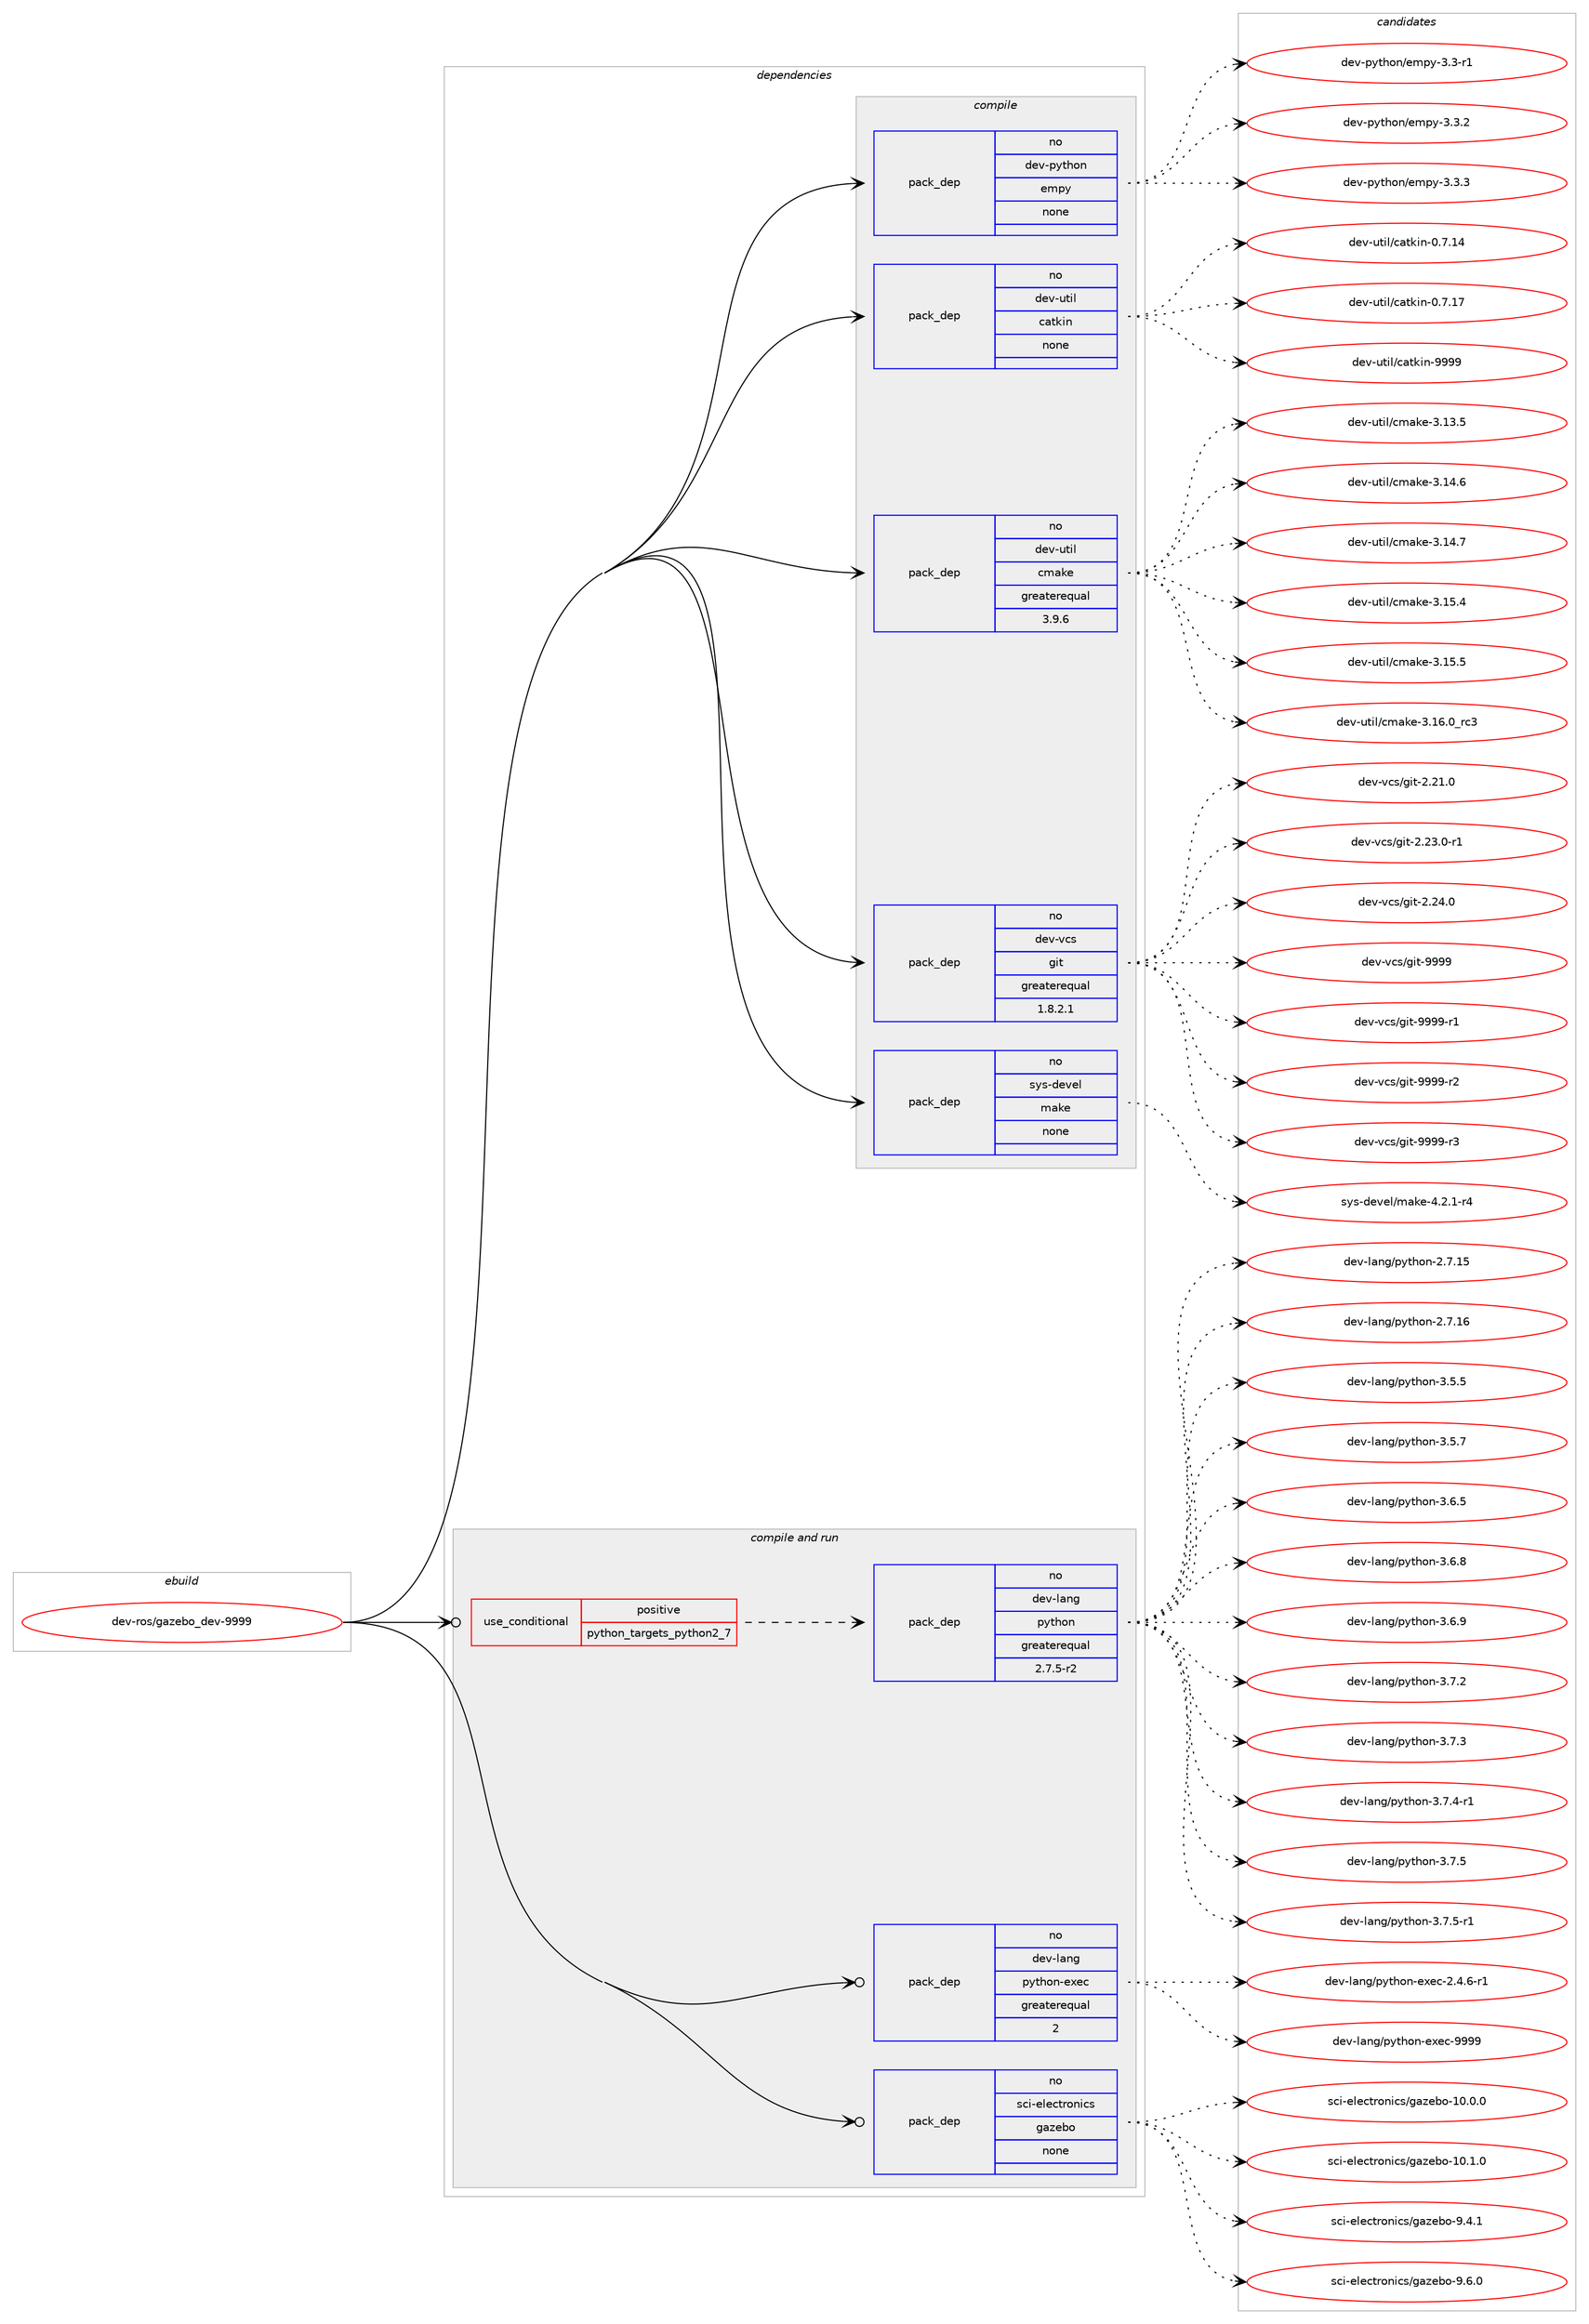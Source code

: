 digraph prolog {

# *************
# Graph options
# *************

newrank=true;
concentrate=true;
compound=true;
graph [rankdir=LR,fontname=Helvetica,fontsize=10,ranksep=1.5];#, ranksep=2.5, nodesep=0.2];
edge  [arrowhead=vee];
node  [fontname=Helvetica,fontsize=10];

# **********
# The ebuild
# **********

subgraph cluster_leftcol {
color=gray;
rank=same;
label=<<i>ebuild</i>>;
id [label="dev-ros/gazebo_dev-9999", color=red, width=4, href="../dev-ros/gazebo_dev-9999.svg"];
}

# ****************
# The dependencies
# ****************

subgraph cluster_midcol {
color=gray;
label=<<i>dependencies</i>>;
subgraph cluster_compile {
fillcolor="#eeeeee";
style=filled;
label=<<i>compile</i>>;
subgraph pack486672 {
dependency651762 [label=<<TABLE BORDER="0" CELLBORDER="1" CELLSPACING="0" CELLPADDING="4" WIDTH="220"><TR><TD ROWSPAN="6" CELLPADDING="30">pack_dep</TD></TR><TR><TD WIDTH="110">no</TD></TR><TR><TD>dev-python</TD></TR><TR><TD>empy</TD></TR><TR><TD>none</TD></TR><TR><TD></TD></TR></TABLE>>, shape=none, color=blue];
}
id:e -> dependency651762:w [weight=20,style="solid",arrowhead="vee"];
subgraph pack486673 {
dependency651763 [label=<<TABLE BORDER="0" CELLBORDER="1" CELLSPACING="0" CELLPADDING="4" WIDTH="220"><TR><TD ROWSPAN="6" CELLPADDING="30">pack_dep</TD></TR><TR><TD WIDTH="110">no</TD></TR><TR><TD>dev-util</TD></TR><TR><TD>catkin</TD></TR><TR><TD>none</TD></TR><TR><TD></TD></TR></TABLE>>, shape=none, color=blue];
}
id:e -> dependency651763:w [weight=20,style="solid",arrowhead="vee"];
subgraph pack486674 {
dependency651764 [label=<<TABLE BORDER="0" CELLBORDER="1" CELLSPACING="0" CELLPADDING="4" WIDTH="220"><TR><TD ROWSPAN="6" CELLPADDING="30">pack_dep</TD></TR><TR><TD WIDTH="110">no</TD></TR><TR><TD>dev-util</TD></TR><TR><TD>cmake</TD></TR><TR><TD>greaterequal</TD></TR><TR><TD>3.9.6</TD></TR></TABLE>>, shape=none, color=blue];
}
id:e -> dependency651764:w [weight=20,style="solid",arrowhead="vee"];
subgraph pack486675 {
dependency651765 [label=<<TABLE BORDER="0" CELLBORDER="1" CELLSPACING="0" CELLPADDING="4" WIDTH="220"><TR><TD ROWSPAN="6" CELLPADDING="30">pack_dep</TD></TR><TR><TD WIDTH="110">no</TD></TR><TR><TD>dev-vcs</TD></TR><TR><TD>git</TD></TR><TR><TD>greaterequal</TD></TR><TR><TD>1.8.2.1</TD></TR></TABLE>>, shape=none, color=blue];
}
id:e -> dependency651765:w [weight=20,style="solid",arrowhead="vee"];
subgraph pack486676 {
dependency651766 [label=<<TABLE BORDER="0" CELLBORDER="1" CELLSPACING="0" CELLPADDING="4" WIDTH="220"><TR><TD ROWSPAN="6" CELLPADDING="30">pack_dep</TD></TR><TR><TD WIDTH="110">no</TD></TR><TR><TD>sys-devel</TD></TR><TR><TD>make</TD></TR><TR><TD>none</TD></TR><TR><TD></TD></TR></TABLE>>, shape=none, color=blue];
}
id:e -> dependency651766:w [weight=20,style="solid",arrowhead="vee"];
}
subgraph cluster_compileandrun {
fillcolor="#eeeeee";
style=filled;
label=<<i>compile and run</i>>;
subgraph cond153184 {
dependency651767 [label=<<TABLE BORDER="0" CELLBORDER="1" CELLSPACING="0" CELLPADDING="4"><TR><TD ROWSPAN="3" CELLPADDING="10">use_conditional</TD></TR><TR><TD>positive</TD></TR><TR><TD>python_targets_python2_7</TD></TR></TABLE>>, shape=none, color=red];
subgraph pack486677 {
dependency651768 [label=<<TABLE BORDER="0" CELLBORDER="1" CELLSPACING="0" CELLPADDING="4" WIDTH="220"><TR><TD ROWSPAN="6" CELLPADDING="30">pack_dep</TD></TR><TR><TD WIDTH="110">no</TD></TR><TR><TD>dev-lang</TD></TR><TR><TD>python</TD></TR><TR><TD>greaterequal</TD></TR><TR><TD>2.7.5-r2</TD></TR></TABLE>>, shape=none, color=blue];
}
dependency651767:e -> dependency651768:w [weight=20,style="dashed",arrowhead="vee"];
}
id:e -> dependency651767:w [weight=20,style="solid",arrowhead="odotvee"];
subgraph pack486678 {
dependency651769 [label=<<TABLE BORDER="0" CELLBORDER="1" CELLSPACING="0" CELLPADDING="4" WIDTH="220"><TR><TD ROWSPAN="6" CELLPADDING="30">pack_dep</TD></TR><TR><TD WIDTH="110">no</TD></TR><TR><TD>dev-lang</TD></TR><TR><TD>python-exec</TD></TR><TR><TD>greaterequal</TD></TR><TR><TD>2</TD></TR></TABLE>>, shape=none, color=blue];
}
id:e -> dependency651769:w [weight=20,style="solid",arrowhead="odotvee"];
subgraph pack486679 {
dependency651770 [label=<<TABLE BORDER="0" CELLBORDER="1" CELLSPACING="0" CELLPADDING="4" WIDTH="220"><TR><TD ROWSPAN="6" CELLPADDING="30">pack_dep</TD></TR><TR><TD WIDTH="110">no</TD></TR><TR><TD>sci-electronics</TD></TR><TR><TD>gazebo</TD></TR><TR><TD>none</TD></TR><TR><TD></TD></TR></TABLE>>, shape=none, color=blue];
}
id:e -> dependency651770:w [weight=20,style="solid",arrowhead="odotvee"];
}
subgraph cluster_run {
fillcolor="#eeeeee";
style=filled;
label=<<i>run</i>>;
}
}

# **************
# The candidates
# **************

subgraph cluster_choices {
rank=same;
color=gray;
label=<<i>candidates</i>>;

subgraph choice486672 {
color=black;
nodesep=1;
choice1001011184511212111610411111047101109112121455146514511449 [label="dev-python/empy-3.3-r1", color=red, width=4,href="../dev-python/empy-3.3-r1.svg"];
choice1001011184511212111610411111047101109112121455146514650 [label="dev-python/empy-3.3.2", color=red, width=4,href="../dev-python/empy-3.3.2.svg"];
choice1001011184511212111610411111047101109112121455146514651 [label="dev-python/empy-3.3.3", color=red, width=4,href="../dev-python/empy-3.3.3.svg"];
dependency651762:e -> choice1001011184511212111610411111047101109112121455146514511449:w [style=dotted,weight="100"];
dependency651762:e -> choice1001011184511212111610411111047101109112121455146514650:w [style=dotted,weight="100"];
dependency651762:e -> choice1001011184511212111610411111047101109112121455146514651:w [style=dotted,weight="100"];
}
subgraph choice486673 {
color=black;
nodesep=1;
choice1001011184511711610510847999711610710511045484655464952 [label="dev-util/catkin-0.7.14", color=red, width=4,href="../dev-util/catkin-0.7.14.svg"];
choice1001011184511711610510847999711610710511045484655464955 [label="dev-util/catkin-0.7.17", color=red, width=4,href="../dev-util/catkin-0.7.17.svg"];
choice100101118451171161051084799971161071051104557575757 [label="dev-util/catkin-9999", color=red, width=4,href="../dev-util/catkin-9999.svg"];
dependency651763:e -> choice1001011184511711610510847999711610710511045484655464952:w [style=dotted,weight="100"];
dependency651763:e -> choice1001011184511711610510847999711610710511045484655464955:w [style=dotted,weight="100"];
dependency651763:e -> choice100101118451171161051084799971161071051104557575757:w [style=dotted,weight="100"];
}
subgraph choice486674 {
color=black;
nodesep=1;
choice1001011184511711610510847991099710710145514649514653 [label="dev-util/cmake-3.13.5", color=red, width=4,href="../dev-util/cmake-3.13.5.svg"];
choice1001011184511711610510847991099710710145514649524654 [label="dev-util/cmake-3.14.6", color=red, width=4,href="../dev-util/cmake-3.14.6.svg"];
choice1001011184511711610510847991099710710145514649524655 [label="dev-util/cmake-3.14.7", color=red, width=4,href="../dev-util/cmake-3.14.7.svg"];
choice1001011184511711610510847991099710710145514649534652 [label="dev-util/cmake-3.15.4", color=red, width=4,href="../dev-util/cmake-3.15.4.svg"];
choice1001011184511711610510847991099710710145514649534653 [label="dev-util/cmake-3.15.5", color=red, width=4,href="../dev-util/cmake-3.15.5.svg"];
choice1001011184511711610510847991099710710145514649544648951149951 [label="dev-util/cmake-3.16.0_rc3", color=red, width=4,href="../dev-util/cmake-3.16.0_rc3.svg"];
dependency651764:e -> choice1001011184511711610510847991099710710145514649514653:w [style=dotted,weight="100"];
dependency651764:e -> choice1001011184511711610510847991099710710145514649524654:w [style=dotted,weight="100"];
dependency651764:e -> choice1001011184511711610510847991099710710145514649524655:w [style=dotted,weight="100"];
dependency651764:e -> choice1001011184511711610510847991099710710145514649534652:w [style=dotted,weight="100"];
dependency651764:e -> choice1001011184511711610510847991099710710145514649534653:w [style=dotted,weight="100"];
dependency651764:e -> choice1001011184511711610510847991099710710145514649544648951149951:w [style=dotted,weight="100"];
}
subgraph choice486675 {
color=black;
nodesep=1;
choice10010111845118991154710310511645504650494648 [label="dev-vcs/git-2.21.0", color=red, width=4,href="../dev-vcs/git-2.21.0.svg"];
choice100101118451189911547103105116455046505146484511449 [label="dev-vcs/git-2.23.0-r1", color=red, width=4,href="../dev-vcs/git-2.23.0-r1.svg"];
choice10010111845118991154710310511645504650524648 [label="dev-vcs/git-2.24.0", color=red, width=4,href="../dev-vcs/git-2.24.0.svg"];
choice1001011184511899115471031051164557575757 [label="dev-vcs/git-9999", color=red, width=4,href="../dev-vcs/git-9999.svg"];
choice10010111845118991154710310511645575757574511449 [label="dev-vcs/git-9999-r1", color=red, width=4,href="../dev-vcs/git-9999-r1.svg"];
choice10010111845118991154710310511645575757574511450 [label="dev-vcs/git-9999-r2", color=red, width=4,href="../dev-vcs/git-9999-r2.svg"];
choice10010111845118991154710310511645575757574511451 [label="dev-vcs/git-9999-r3", color=red, width=4,href="../dev-vcs/git-9999-r3.svg"];
dependency651765:e -> choice10010111845118991154710310511645504650494648:w [style=dotted,weight="100"];
dependency651765:e -> choice100101118451189911547103105116455046505146484511449:w [style=dotted,weight="100"];
dependency651765:e -> choice10010111845118991154710310511645504650524648:w [style=dotted,weight="100"];
dependency651765:e -> choice1001011184511899115471031051164557575757:w [style=dotted,weight="100"];
dependency651765:e -> choice10010111845118991154710310511645575757574511449:w [style=dotted,weight="100"];
dependency651765:e -> choice10010111845118991154710310511645575757574511450:w [style=dotted,weight="100"];
dependency651765:e -> choice10010111845118991154710310511645575757574511451:w [style=dotted,weight="100"];
}
subgraph choice486676 {
color=black;
nodesep=1;
choice1151211154510010111810110847109971071014552465046494511452 [label="sys-devel/make-4.2.1-r4", color=red, width=4,href="../sys-devel/make-4.2.1-r4.svg"];
dependency651766:e -> choice1151211154510010111810110847109971071014552465046494511452:w [style=dotted,weight="100"];
}
subgraph choice486677 {
color=black;
nodesep=1;
choice10010111845108971101034711212111610411111045504655464953 [label="dev-lang/python-2.7.15", color=red, width=4,href="../dev-lang/python-2.7.15.svg"];
choice10010111845108971101034711212111610411111045504655464954 [label="dev-lang/python-2.7.16", color=red, width=4,href="../dev-lang/python-2.7.16.svg"];
choice100101118451089711010347112121116104111110455146534653 [label="dev-lang/python-3.5.5", color=red, width=4,href="../dev-lang/python-3.5.5.svg"];
choice100101118451089711010347112121116104111110455146534655 [label="dev-lang/python-3.5.7", color=red, width=4,href="../dev-lang/python-3.5.7.svg"];
choice100101118451089711010347112121116104111110455146544653 [label="dev-lang/python-3.6.5", color=red, width=4,href="../dev-lang/python-3.6.5.svg"];
choice100101118451089711010347112121116104111110455146544656 [label="dev-lang/python-3.6.8", color=red, width=4,href="../dev-lang/python-3.6.8.svg"];
choice100101118451089711010347112121116104111110455146544657 [label="dev-lang/python-3.6.9", color=red, width=4,href="../dev-lang/python-3.6.9.svg"];
choice100101118451089711010347112121116104111110455146554650 [label="dev-lang/python-3.7.2", color=red, width=4,href="../dev-lang/python-3.7.2.svg"];
choice100101118451089711010347112121116104111110455146554651 [label="dev-lang/python-3.7.3", color=red, width=4,href="../dev-lang/python-3.7.3.svg"];
choice1001011184510897110103471121211161041111104551465546524511449 [label="dev-lang/python-3.7.4-r1", color=red, width=4,href="../dev-lang/python-3.7.4-r1.svg"];
choice100101118451089711010347112121116104111110455146554653 [label="dev-lang/python-3.7.5", color=red, width=4,href="../dev-lang/python-3.7.5.svg"];
choice1001011184510897110103471121211161041111104551465546534511449 [label="dev-lang/python-3.7.5-r1", color=red, width=4,href="../dev-lang/python-3.7.5-r1.svg"];
dependency651768:e -> choice10010111845108971101034711212111610411111045504655464953:w [style=dotted,weight="100"];
dependency651768:e -> choice10010111845108971101034711212111610411111045504655464954:w [style=dotted,weight="100"];
dependency651768:e -> choice100101118451089711010347112121116104111110455146534653:w [style=dotted,weight="100"];
dependency651768:e -> choice100101118451089711010347112121116104111110455146534655:w [style=dotted,weight="100"];
dependency651768:e -> choice100101118451089711010347112121116104111110455146544653:w [style=dotted,weight="100"];
dependency651768:e -> choice100101118451089711010347112121116104111110455146544656:w [style=dotted,weight="100"];
dependency651768:e -> choice100101118451089711010347112121116104111110455146544657:w [style=dotted,weight="100"];
dependency651768:e -> choice100101118451089711010347112121116104111110455146554650:w [style=dotted,weight="100"];
dependency651768:e -> choice100101118451089711010347112121116104111110455146554651:w [style=dotted,weight="100"];
dependency651768:e -> choice1001011184510897110103471121211161041111104551465546524511449:w [style=dotted,weight="100"];
dependency651768:e -> choice100101118451089711010347112121116104111110455146554653:w [style=dotted,weight="100"];
dependency651768:e -> choice1001011184510897110103471121211161041111104551465546534511449:w [style=dotted,weight="100"];
}
subgraph choice486678 {
color=black;
nodesep=1;
choice10010111845108971101034711212111610411111045101120101994550465246544511449 [label="dev-lang/python-exec-2.4.6-r1", color=red, width=4,href="../dev-lang/python-exec-2.4.6-r1.svg"];
choice10010111845108971101034711212111610411111045101120101994557575757 [label="dev-lang/python-exec-9999", color=red, width=4,href="../dev-lang/python-exec-9999.svg"];
dependency651769:e -> choice10010111845108971101034711212111610411111045101120101994550465246544511449:w [style=dotted,weight="100"];
dependency651769:e -> choice10010111845108971101034711212111610411111045101120101994557575757:w [style=dotted,weight="100"];
}
subgraph choice486679 {
color=black;
nodesep=1;
choice1159910545101108101991161141111101059911547103971221019811145494846484648 [label="sci-electronics/gazebo-10.0.0", color=red, width=4,href="../sci-electronics/gazebo-10.0.0.svg"];
choice1159910545101108101991161141111101059911547103971221019811145494846494648 [label="sci-electronics/gazebo-10.1.0", color=red, width=4,href="../sci-electronics/gazebo-10.1.0.svg"];
choice11599105451011081019911611411111010599115471039712210198111455746524649 [label="sci-electronics/gazebo-9.4.1", color=red, width=4,href="../sci-electronics/gazebo-9.4.1.svg"];
choice11599105451011081019911611411111010599115471039712210198111455746544648 [label="sci-electronics/gazebo-9.6.0", color=red, width=4,href="../sci-electronics/gazebo-9.6.0.svg"];
dependency651770:e -> choice1159910545101108101991161141111101059911547103971221019811145494846484648:w [style=dotted,weight="100"];
dependency651770:e -> choice1159910545101108101991161141111101059911547103971221019811145494846494648:w [style=dotted,weight="100"];
dependency651770:e -> choice11599105451011081019911611411111010599115471039712210198111455746524649:w [style=dotted,weight="100"];
dependency651770:e -> choice11599105451011081019911611411111010599115471039712210198111455746544648:w [style=dotted,weight="100"];
}
}

}
